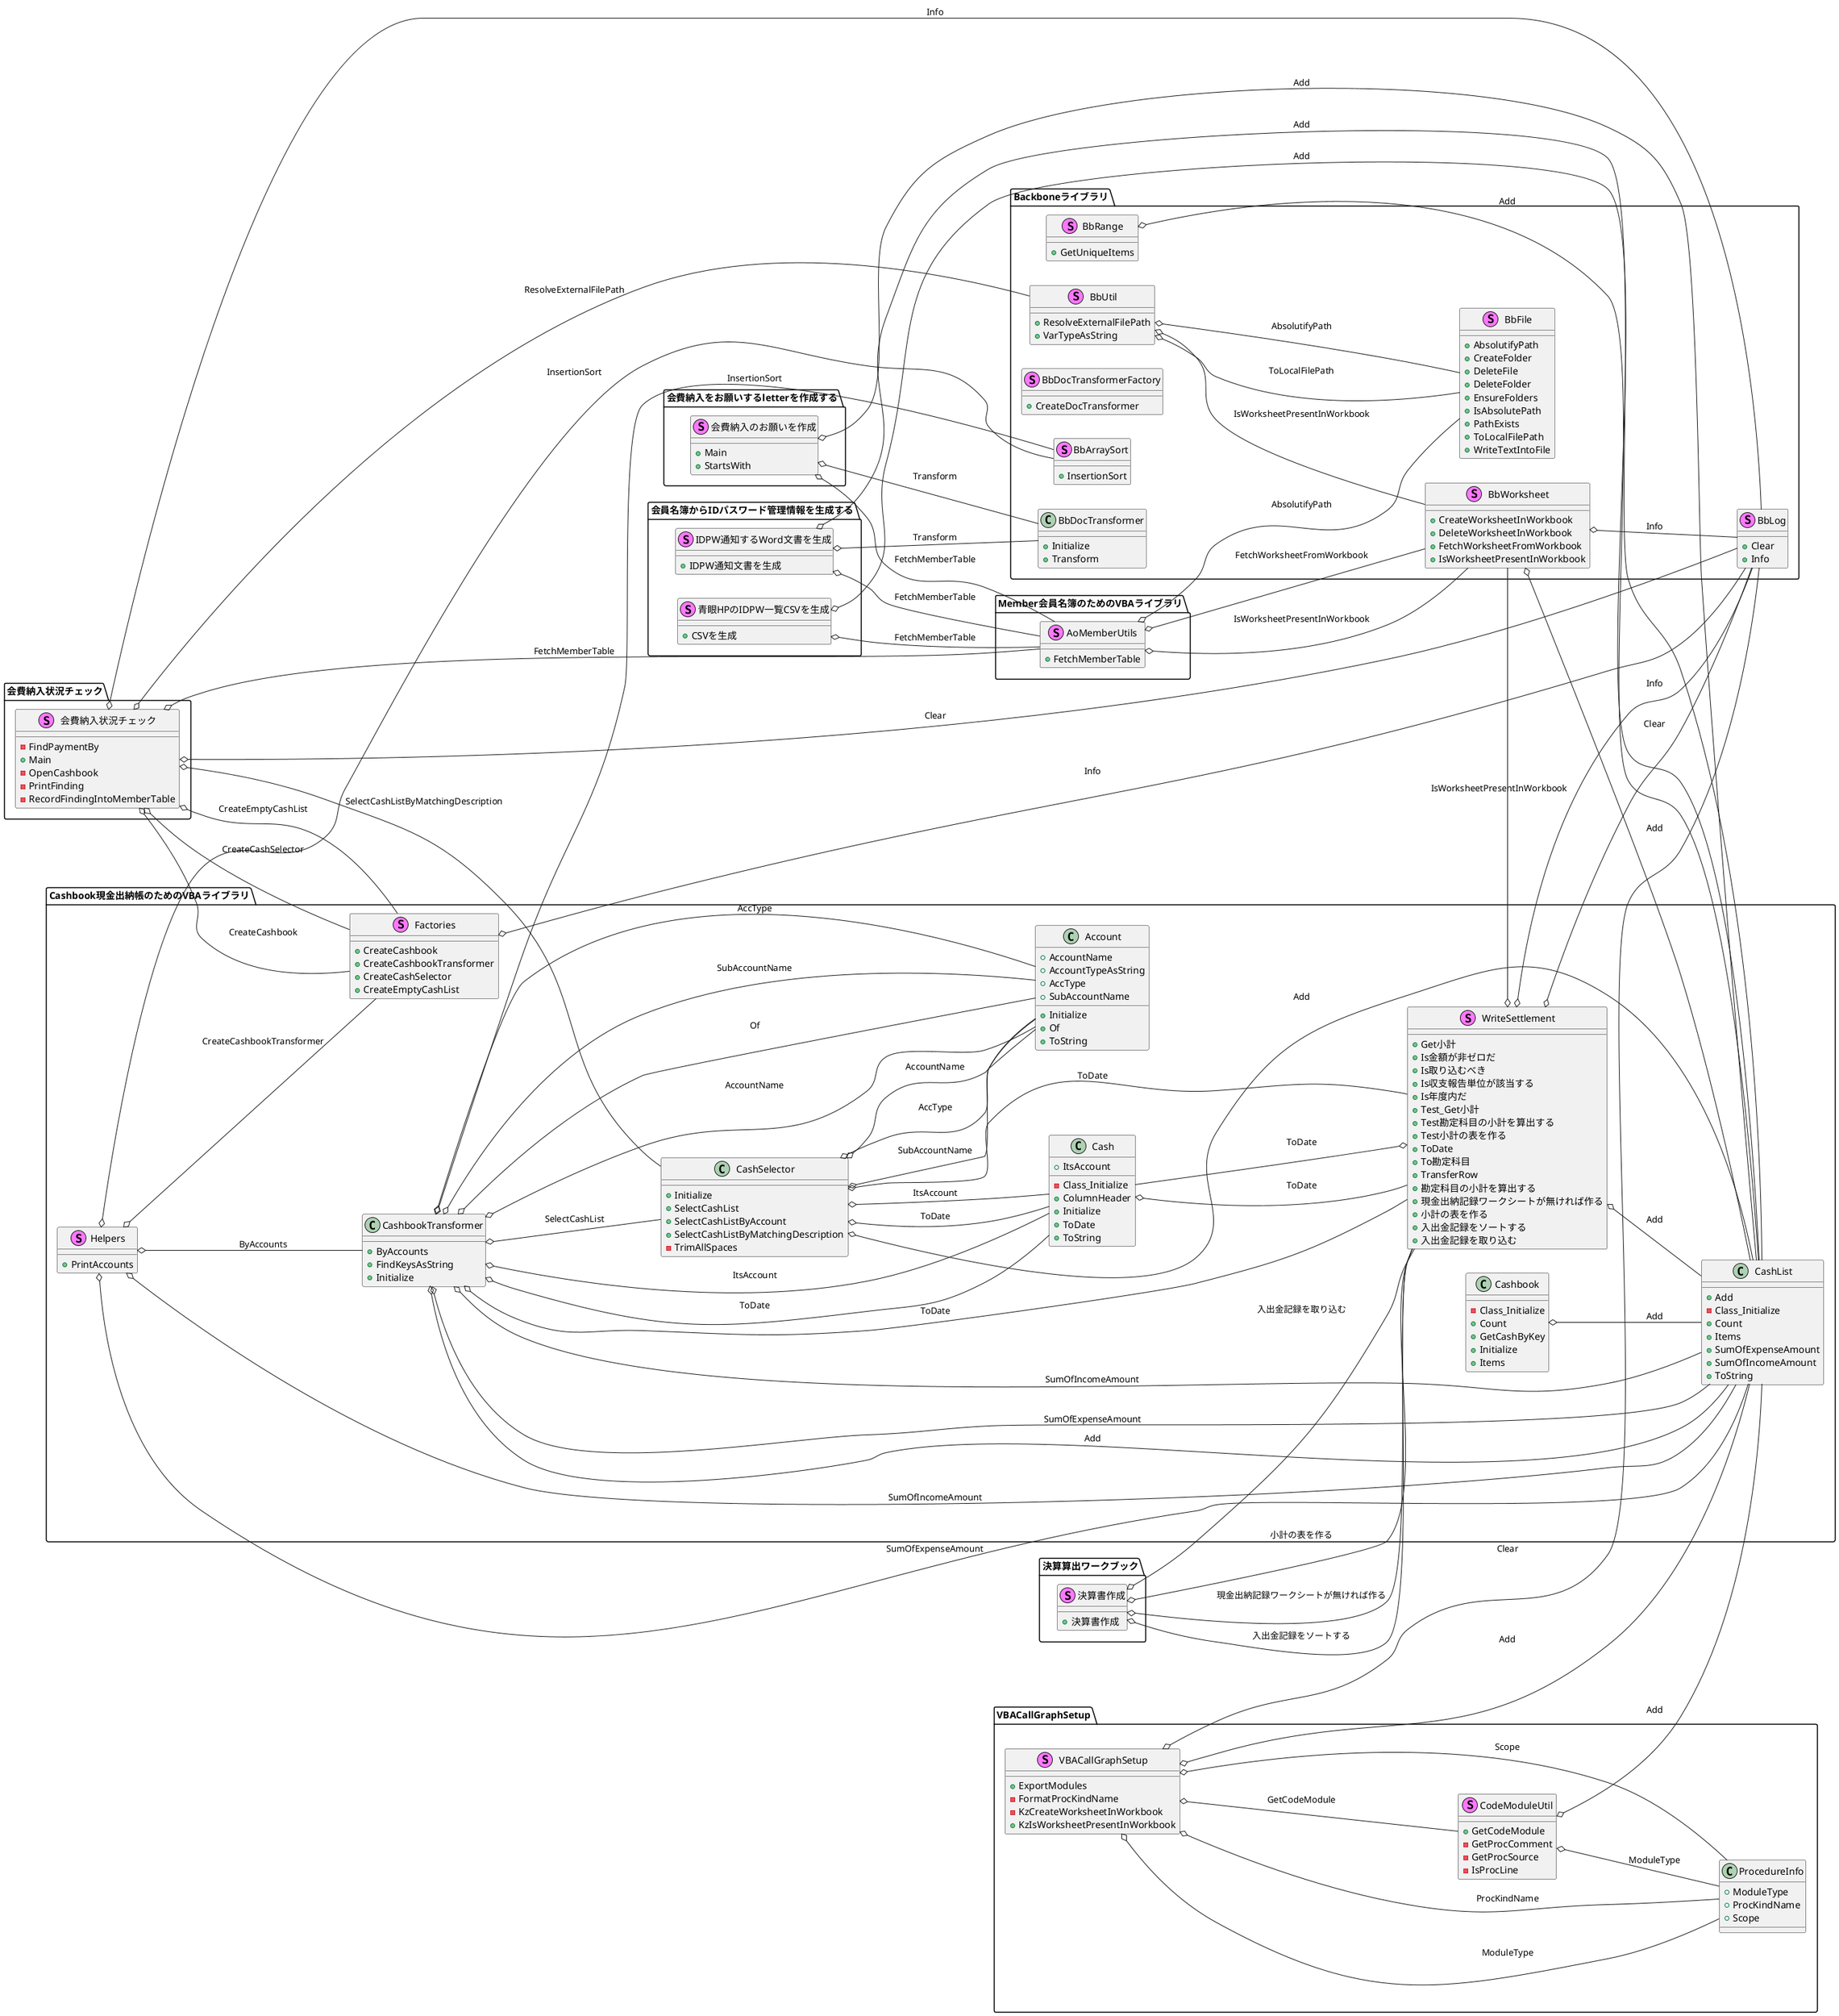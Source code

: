 @startuml
left to right direction
package 会費納入状況チェック {
  stereotype 会費納入状況チェック {
    {method} -FindPaymentBy
    {method} +Main
    {method} -OpenCashbook
    {method} -PrintFinding
    {method} -RecordFindingIntoMemberTable
  }
}
package 会費納入をお願いするletterを作成する {
  stereotype 会費納入のお願いを作成 {
    {method} +Main
    {method} +StartsWith
  }
}
package 会員名簿からIDパスワード管理情報を生成する {
  stereotype IDPW通知するWord文書を生成 {
    {method} +IDPW通知文書を生成
  }
  stereotype 青眼HPのIDPW一覧CSVを生成 {
    {method} +CSVを生成
  }
}
package 決算算出ワークブック {
  stereotype 決算書作成 {
    {method} +決算書作成
  }
}
package Cashbook現金出納帳のためのVBAライブラリ {
  class Account {
    {field} +AccountName
    {field} +AccountTypeAsString
    {field} +AccType
    {method} +Initialize
    {method} +Of
    {field} +SubAccountName
    {method} +ToString
  }
  class Cash {
    {method} -Class_Initialize
    {method} +ColumnHeader
    {method} +Initialize
    {field} +ItsAccount
    {method} +ToDate
    {method} +ToString
  }
  class CashList {
    {method} +Add
    {method} -Class_Initialize
    {method} +Count
    {method} +Items
    {method} +SumOfExpenseAmount
    {method} +SumOfIncomeAmount
    {method} +ToString
  }
  class CashSelector {
    {method} +Initialize
    {method} +SelectCashList
    {method} +SelectCashListByAccount
    {method} +SelectCashListByMatchingDescription
    {method} -TrimAllSpaces
  }
  class Cashbook {
    {method} -Class_Initialize
    {method} +Count
    {method} +GetCashByKey
    {method} +Initialize
    {method} +Items
  }
  class CashbookTransformer {
    {method} +ByAccounts
    {method} +FindKeysAsString
    {method} +Initialize
  }
  stereotype Factories {
    {method} +CreateCashbook
    {method} +CreateCashbookTransformer
    {method} +CreateCashSelector
    {method} +CreateEmptyCashList
  }
  stereotype Helpers {
    {method} +PrintAccounts
  }
  stereotype WriteSettlement {
    {method} +Get小計
    {method} +Is金額が非ゼロだ
    {method} +Is取り込むべき
    {method} +Is収支報告単位が該当する
    {method} +Is年度内だ
    {method} +Test_Get小計
    {method} +Test勘定科目の小計を算出する
    {method} +Test小計の表を作る
    {method} +ToDate
    {method} +To勘定科目
    {method} +TransferRow
    {method} +勘定科目の小計を算出する
    {method} +現金出納記録ワークシートが無ければ作る
    {method} +小計の表を作る
    {method} +入出金記録をソートする
    {method} +入出金記録を取り込む
  }
}
package Member会員名簿のためのVBAライブラリ {
  stereotype AoMemberUtils {
    {method} +FetchMemberTable
  }
}
package Backboneライブラリ {
  stereotype BbArraySort {
    {method} +InsertionSort
  }
  class BbDocTransformer {
    {method} +Initialize
    {method} +Transform
  }
  stereotype BbDocTransformerFactory {
    {method} +CreateDocTransformer
  }
  stereotype BbFile {
    {method} +AbsolutifyPath
    {method} +CreateFolder
    {method} +DeleteFile
    {method} +DeleteFolder
    {method} +EnsureFolders
    {method} +IsAbsolutePath
    {method} +PathExists
    {method} +ToLocalFilePath
    {method} +WriteTextIntoFile
  }
  stereotype BbLog {
    {method} +Clear
    {method} +Info
  }
  stereotype BbRange {
    {method} +GetUniqueItems
  }
  stereotype BbUtil {
    {method} +ResolveExternalFilePath
    {method} +VarTypeAsString
  }
  stereotype BbWorksheet {
    {method} +CreateWorksheetInWorkbook
    {method} +DeleteWorksheetInWorkbook
    {method} +FetchWorksheetFromWorkbook
    {method} +IsWorksheetPresentInWorkbook
  }
}
package VBACallGraphSetup {
  stereotype CodeModuleUtil {
    {method} +GetCodeModule
    {method} -GetProcComment
    {method} -GetProcSource
    {method} -IsProcLine
  }
  class ProcedureInfo {
    {field} +ModuleType
    {field} +ProcKindName
    {field} +Scope
  }
  stereotype VBACallGraphSetup {
    {method} +ExportModules
    {method} -FormatProcKindName
    {method} -KzCreateWorksheetInWorkbook
    {method} +KzIsWorksheetPresentInWorkbook
  }
}
Backboneライブラリ.BbRange o-- Cashbook現金出納帳のためのVBAライブラリ.CashList : Add
Backboneライブラリ.BbUtil o-- Backboneライブラリ.BbFile : AbsolutifyPath
Backboneライブラリ.BbUtil o-- Backboneライブラリ.BbFile : ToLocalFilePath
Backboneライブラリ.BbUtil o-- Backboneライブラリ.BbWorksheet : IsWorksheetPresentInWorkbook
Backboneライブラリ.BbWorksheet o-- Backboneライブラリ.BbLog : Info
Backboneライブラリ.BbWorksheet o-- Cashbook現金出納帳のためのVBAライブラリ.CashList : Add
Cashbook現金出納帳のためのVBAライブラリ.Cash o-- Cashbook現金出納帳のためのVBAライブラリ.WriteSettlement : ToDate
Cashbook現金出納帳のためのVBAライブラリ.CashSelector o-- Cashbook現金出納帳のためのVBAライブラリ.Account : AccType
Cashbook現金出納帳のためのVBAライブラリ.CashSelector o-- Cashbook現金出納帳のためのVBAライブラリ.Account : AccountName
Cashbook現金出納帳のためのVBAライブラリ.CashSelector o-- Cashbook現金出納帳のためのVBAライブラリ.Account : SubAccountName
Cashbook現金出納帳のためのVBAライブラリ.CashSelector o-- Cashbook現金出納帳のためのVBAライブラリ.Cash : ItsAccount
Cashbook現金出納帳のためのVBAライブラリ.CashSelector o-- Cashbook現金出納帳のためのVBAライブラリ.Cash : ToDate
Cashbook現金出納帳のためのVBAライブラリ.CashSelector o-- Cashbook現金出納帳のためのVBAライブラリ.CashList : Add
Cashbook現金出納帳のためのVBAライブラリ.CashSelector o-- Cashbook現金出納帳のためのVBAライブラリ.WriteSettlement : ToDate
Cashbook現金出納帳のためのVBAライブラリ.Cashbook o-- Cashbook現金出納帳のためのVBAライブラリ.CashList : Add
Cashbook現金出納帳のためのVBAライブラリ.CashbookTransformer o-- Backboneライブラリ.BbArraySort : InsertionSort
Cashbook現金出納帳のためのVBAライブラリ.CashbookTransformer o-- Cashbook現金出納帳のためのVBAライブラリ.Account : AccType
Cashbook現金出納帳のためのVBAライブラリ.CashbookTransformer o-- Cashbook現金出納帳のためのVBAライブラリ.Account : AccountName
Cashbook現金出納帳のためのVBAライブラリ.CashbookTransformer o-- Cashbook現金出納帳のためのVBAライブラリ.Account : Of
Cashbook現金出納帳のためのVBAライブラリ.CashbookTransformer o-- Cashbook現金出納帳のためのVBAライブラリ.Account : SubAccountName
Cashbook現金出納帳のためのVBAライブラリ.CashbookTransformer o-- Cashbook現金出納帳のためのVBAライブラリ.Cash : ItsAccount
Cashbook現金出納帳のためのVBAライブラリ.CashbookTransformer o-- Cashbook現金出納帳のためのVBAライブラリ.Cash : ToDate
Cashbook現金出納帳のためのVBAライブラリ.CashbookTransformer o-- Cashbook現金出納帳のためのVBAライブラリ.CashList : Add
Cashbook現金出納帳のためのVBAライブラリ.CashbookTransformer o-- Cashbook現金出納帳のためのVBAライブラリ.CashList : SumOfExpenseAmount
Cashbook現金出納帳のためのVBAライブラリ.CashbookTransformer o-- Cashbook現金出納帳のためのVBAライブラリ.CashList : SumOfIncomeAmount
Cashbook現金出納帳のためのVBAライブラリ.CashbookTransformer o-- Cashbook現金出納帳のためのVBAライブラリ.CashSelector : SelectCashList
Cashbook現金出納帳のためのVBAライブラリ.CashbookTransformer o-- Cashbook現金出納帳のためのVBAライブラリ.WriteSettlement : ToDate
Cashbook現金出納帳のためのVBAライブラリ.Factories o-- Backboneライブラリ.BbLog : Info
Cashbook現金出納帳のためのVBAライブラリ.Helpers o-- Backboneライブラリ.BbArraySort : InsertionSort
Cashbook現金出納帳のためのVBAライブラリ.Helpers o-- Cashbook現金出納帳のためのVBAライブラリ.CashList : SumOfExpenseAmount
Cashbook現金出納帳のためのVBAライブラリ.Helpers o-- Cashbook現金出納帳のためのVBAライブラリ.CashList : SumOfIncomeAmount
Cashbook現金出納帳のためのVBAライブラリ.Helpers o-- Cashbook現金出納帳のためのVBAライブラリ.CashbookTransformer : ByAccounts
Cashbook現金出納帳のためのVBAライブラリ.Helpers o-- Cashbook現金出納帳のためのVBAライブラリ.Factories : CreateCashbookTransformer
Cashbook現金出納帳のためのVBAライブラリ.WriteSettlement o-- Backboneライブラリ.BbLog : Clear
Cashbook現金出納帳のためのVBAライブラリ.WriteSettlement o-- Backboneライブラリ.BbLog : Info
Cashbook現金出納帳のためのVBAライブラリ.WriteSettlement o-- Backboneライブラリ.BbWorksheet : IsWorksheetPresentInWorkbook
Cashbook現金出納帳のためのVBAライブラリ.WriteSettlement o-- Cashbook現金出納帳のためのVBAライブラリ.Cash : ToDate
Cashbook現金出納帳のためのVBAライブラリ.WriteSettlement o-- Cashbook現金出納帳のためのVBAライブラリ.CashList : Add
Member会員名簿のためのVBAライブラリ.AoMemberUtils o-- Backboneライブラリ.BbFile : AbsolutifyPath
Member会員名簿のためのVBAライブラリ.AoMemberUtils o-- Backboneライブラリ.BbWorksheet : FetchWorksheetFromWorkbook
Member会員名簿のためのVBAライブラリ.AoMemberUtils o-- Backboneライブラリ.BbWorksheet : IsWorksheetPresentInWorkbook
VBACallGraphSetup.CodeModuleUtil o-- Cashbook現金出納帳のためのVBAライブラリ.CashList : Add
VBACallGraphSetup.CodeModuleUtil o-- VBACallGraphSetup.ProcedureInfo : ModuleType
VBACallGraphSetup.VBACallGraphSetup o-- Backboneライブラリ.BbLog : Clear
VBACallGraphSetup.VBACallGraphSetup o-- Cashbook現金出納帳のためのVBAライブラリ.CashList : Add
VBACallGraphSetup.VBACallGraphSetup o-- VBACallGraphSetup.CodeModuleUtil : GetCodeModule
VBACallGraphSetup.VBACallGraphSetup o-- VBACallGraphSetup.ProcedureInfo : ModuleType
VBACallGraphSetup.VBACallGraphSetup o-- VBACallGraphSetup.ProcedureInfo : ProcKindName
VBACallGraphSetup.VBACallGraphSetup o-- VBACallGraphSetup.ProcedureInfo : Scope
会員名簿からIDパスワード管理情報を生成する.IDPW通知するWord文書を生成 o-- Backboneライブラリ.BbDocTransformer : Transform
会員名簿からIDパスワード管理情報を生成する.IDPW通知するWord文書を生成 o-- Cashbook現金出納帳のためのVBAライブラリ.CashList : Add
会員名簿からIDパスワード管理情報を生成する.IDPW通知するWord文書を生成 o-- Member会員名簿のためのVBAライブラリ.AoMemberUtils : FetchMemberTable
会員名簿からIDパスワード管理情報を生成する.青眼HPのIDPW一覧CSVを生成 o-- Cashbook現金出納帳のためのVBAライブラリ.CashList : Add
会員名簿からIDパスワード管理情報を生成する.青眼HPのIDPW一覧CSVを生成 o-- Member会員名簿のためのVBAライブラリ.AoMemberUtils : FetchMemberTable
会費納入をお願いするletterを作成する.会費納入のお願いを作成 o-- Backboneライブラリ.BbDocTransformer : Transform
会費納入をお願いするletterを作成する.会費納入のお願いを作成 o-- Cashbook現金出納帳のためのVBAライブラリ.CashList : Add
会費納入をお願いするletterを作成する.会費納入のお願いを作成 o-- Member会員名簿のためのVBAライブラリ.AoMemberUtils : FetchMemberTable
会費納入状況チェック.会費納入状況チェック o-- Backboneライブラリ.BbLog : Clear
会費納入状況チェック.会費納入状況チェック o-- Backboneライブラリ.BbLog : Info
会費納入状況チェック.会費納入状況チェック o-- Backboneライブラリ.BbUtil : ResolveExternalFilePath
会費納入状況チェック.会費納入状況チェック o-- Cashbook現金出納帳のためのVBAライブラリ.CashSelector : SelectCashListByMatchingDescription
会費納入状況チェック.会費納入状況チェック o-- Cashbook現金出納帳のためのVBAライブラリ.Factories : CreateCashSelector
会費納入状況チェック.会費納入状況チェック o-- Cashbook現金出納帳のためのVBAライブラリ.Factories : CreateCashbook
会費納入状況チェック.会費納入状況チェック o-- Cashbook現金出納帳のためのVBAライブラリ.Factories : CreateEmptyCashList
会費納入状況チェック.会費納入状況チェック o-- Member会員名簿のためのVBAライブラリ.AoMemberUtils : FetchMemberTable
決算算出ワークブック.決算書作成 o-- Cashbook現金出納帳のためのVBAライブラリ.WriteSettlement : 入出金記録をソートする
決算算出ワークブック.決算書作成 o-- Cashbook現金出納帳のためのVBAライブラリ.WriteSettlement : 入出金記録を取り込む
決算算出ワークブック.決算書作成 o-- Cashbook現金出納帳のためのVBAライブラリ.WriteSettlement : 小計の表を作る
決算算出ワークブック.決算書作成 o-- Cashbook現金出納帳のためのVBAライブラリ.WriteSettlement : 現金出納記録ワークシートが無ければ作る
@enduml
